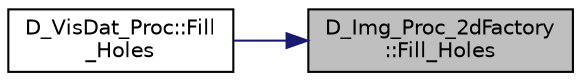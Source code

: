 digraph "D_Img_Proc_2dFactory::Fill_Holes"
{
 // LATEX_PDF_SIZE
  edge [fontname="Helvetica",fontsize="10",labelfontname="Helvetica",labelfontsize="10"];
  node [fontname="Helvetica",fontsize="10",shape=record];
  rankdir="RL";
  Node1 [label="D_Img_Proc_2dFactory\l::Fill_Holes",height=0.2,width=0.4,color="black", fillcolor="grey75", style="filled", fontcolor="black",tooltip=" "];
  Node1 -> Node2 [dir="back",color="midnightblue",fontsize="10",style="solid"];
  Node2 [label="D_VisDat_Proc::Fill\l_Holes",height=0.2,width=0.4,color="black", fillcolor="white", style="filled",URL="$class_d___vis_dat___proc.html#a5181a180b68e3b67f764ba4d8e981b0b",tooltip=" "];
}
